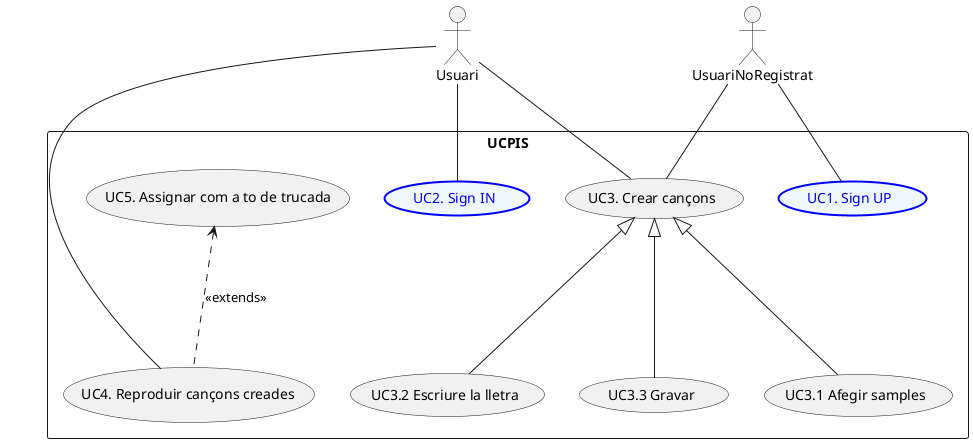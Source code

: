 @startuml
'https://plantuml.com/use-case-diagram



actor Usuari as usuari
actor UsuariNoRegistrat as usuarinotregistrat


rectangle UCPIS{

usecase (UC1. Sign UP)  as UC1 #aliceblue;line:blue;line.bold;text:blue
usecase (UC2. Sign IN)  as UC2 #aliceblue;line:blue;line.bold;text:blue
usecase (UC3. Crear cançons) as UC3
usecase (UC3.1 Afegir samples) as UC31
usecase (UC3.2 Escriure la lletra) as UC32
usecase (UC3.3 Gravar) as UC33
usecase (UC5. Assignar com a to de trucada) as UC5
usecase (UC4. Reproduir cançons creades) as UC4






usuarinotregistrat -- UC1
usuari -- UC2
usuari - UC3
usuarinotregistrat - UC3
UC3 <|--- UC31
UC3 <|--- UC32
UC3 <|--- UC33


usuari -- UC4
UC5 <.-- UC4 : <<extends>>




}
@enduml